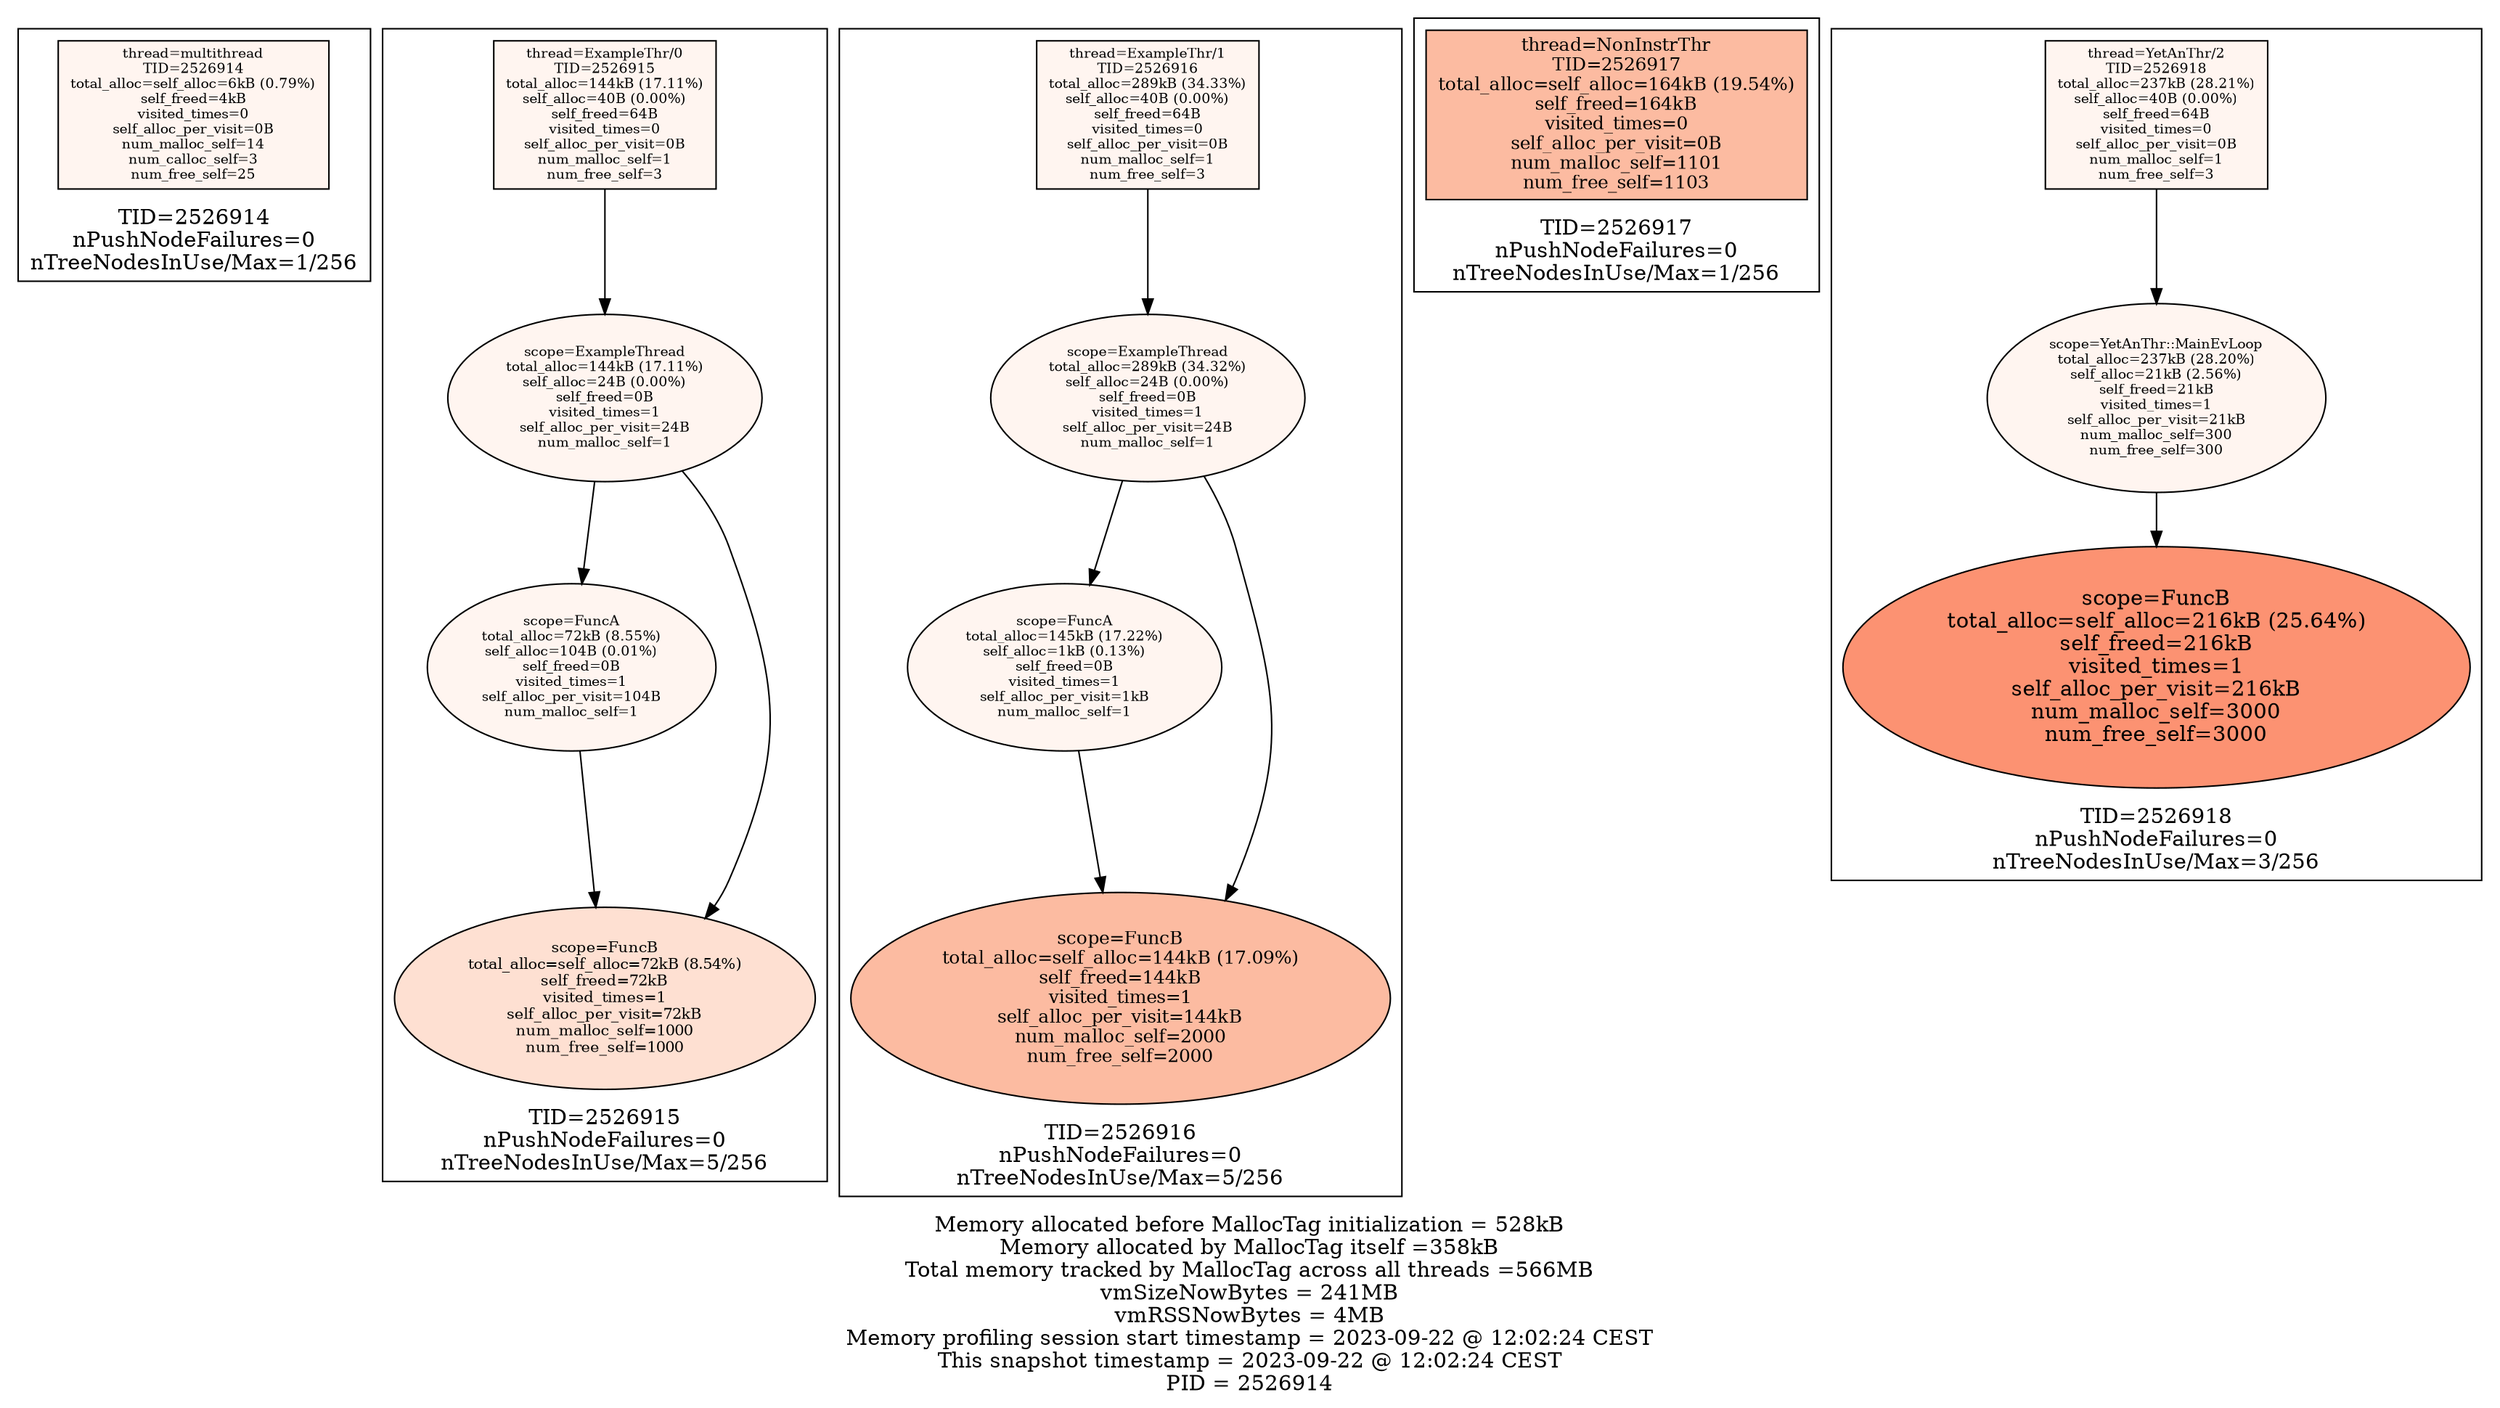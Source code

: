 digraph MallocTree {
 node [colorscheme=reds9 style=filled]
 subgraph cluster_TID2526914 {
  node [colorscheme=reds9 style=filled]
  labelloc="b"
  label="TID=2526914\nnPushNodeFailures=0\nnTreeNodesInUse/Max=1/256\n"
  "2526914_multithread" [label="thread=multithread\nTID=2526914\ntotal_alloc=self_alloc=6kB (0.79%)\nself_freed=4kB\nvisited_times=0\nself_alloc_per_visit=0B\nnum_malloc_self=14\nnum_calloc_self=3\nnum_free_self=25" shape=box fillcolor=1 fontsize=9]
 }

 subgraph cluster_TID2526915 {
  node [colorscheme=reds9 style=filled]
  labelloc="b"
  label="TID=2526915\nnPushNodeFailures=0\nnTreeNodesInUse/Max=5/256\n"
  "2526915_ExampleThr/0" [label="thread=ExampleThr/0\nTID=2526915\ntotal_alloc=144kB (17.11%)\nself_alloc=40B (0.00%)\nself_freed=64B\nvisited_times=0\nself_alloc_per_visit=0B\nnum_malloc_self=1\nnum_free_self=3" shape=box fillcolor=1 fontsize=9]
  "2526915_ExampleThr/0" -> "2526915_ExampleThread"
  "2526915_ExampleThread" [label="scope=ExampleThread\ntotal_alloc=144kB (17.11%)\nself_alloc=24B (0.00%)\nself_freed=0B\nvisited_times=1\nself_alloc_per_visit=24B\nnum_malloc_self=1" fillcolor=1 fontsize=9]
  "2526915_ExampleThread" -> "2526915_FuncA"
  "2526915_ExampleThread" -> "2526915_FuncB"
  "2526915_FuncA" [label="scope=FuncA\ntotal_alloc=72kB (8.55%)\nself_alloc=104B (0.01%)\nself_freed=0B\nvisited_times=1\nself_alloc_per_visit=104B\nnum_malloc_self=1" fillcolor=1 fontsize=9]
  "2526915_FuncA" -> "2526915_FuncB"
  "2526915_FuncB" [label="scope=FuncB\ntotal_alloc=self_alloc=72kB (8.54%)\nself_freed=72kB\nvisited_times=1\nself_alloc_per_visit=72kB\nnum_malloc_self=1000\nnum_free_self=1000" fillcolor=2 fontsize=10]
  "2526915_FuncB" [label="scope=FuncB\ntotal_alloc=self_alloc=72kB (8.54%)\nself_freed=72kB\nvisited_times=1\nself_alloc_per_visit=72kB\nnum_malloc_self=1000\nnum_free_self=1000" fillcolor=2 fontsize=10]
 }

 subgraph cluster_TID2526916 {
  node [colorscheme=reds9 style=filled]
  labelloc="b"
  label="TID=2526916\nnPushNodeFailures=0\nnTreeNodesInUse/Max=5/256\n"
  "2526916_ExampleThr/1" [label="thread=ExampleThr/1\nTID=2526916\ntotal_alloc=289kB (34.33%)\nself_alloc=40B (0.00%)\nself_freed=64B\nvisited_times=0\nself_alloc_per_visit=0B\nnum_malloc_self=1\nnum_free_self=3" shape=box fillcolor=1 fontsize=9]
  "2526916_ExampleThr/1" -> "2526916_ExampleThread"
  "2526916_ExampleThread" [label="scope=ExampleThread\ntotal_alloc=289kB (34.32%)\nself_alloc=24B (0.00%)\nself_freed=0B\nvisited_times=1\nself_alloc_per_visit=24B\nnum_malloc_self=1" fillcolor=1 fontsize=9]
  "2526916_ExampleThread" -> "2526916_FuncA"
  "2526916_ExampleThread" -> "2526916_FuncB"
  "2526916_FuncA" [label="scope=FuncA\ntotal_alloc=145kB (17.22%)\nself_alloc=1kB (0.13%)\nself_freed=0B\nvisited_times=1\nself_alloc_per_visit=1kB\nnum_malloc_self=1" fillcolor=1 fontsize=9]
  "2526916_FuncA" -> "2526916_FuncB"
  "2526916_FuncB" [label="scope=FuncB\ntotal_alloc=self_alloc=144kB (17.09%)\nself_freed=144kB\nvisited_times=1\nself_alloc_per_visit=144kB\nnum_malloc_self=2000\nnum_free_self=2000" fillcolor=3 fontsize=12]
  "2526916_FuncB" [label="scope=FuncB\ntotal_alloc=self_alloc=144kB (17.09%)\nself_freed=144kB\nvisited_times=1\nself_alloc_per_visit=144kB\nnum_malloc_self=2000\nnum_free_self=2000" fillcolor=3 fontsize=12]
 }

 subgraph cluster_TID2526917 {
  node [colorscheme=reds9 style=filled]
  labelloc="b"
  label="TID=2526917\nnPushNodeFailures=0\nnTreeNodesInUse/Max=1/256\n"
  "2526917_NonInstrThr" [label="thread=NonInstrThr\nTID=2526917\ntotal_alloc=self_alloc=164kB (19.54%)\nself_freed=164kB\nvisited_times=0\nself_alloc_per_visit=0B\nnum_malloc_self=1101\nnum_free_self=1103" shape=box fillcolor=3 fontsize=12]
 }

 subgraph cluster_TID2526918 {
  node [colorscheme=reds9 style=filled]
  labelloc="b"
  label="TID=2526918\nnPushNodeFailures=0\nnTreeNodesInUse/Max=3/256\n"
  "2526918_YetAnThr/2" [label="thread=YetAnThr/2\nTID=2526918\ntotal_alloc=237kB (28.21%)\nself_alloc=40B (0.00%)\nself_freed=64B\nvisited_times=0\nself_alloc_per_visit=0B\nnum_malloc_self=1\nnum_free_self=3" shape=box fillcolor=1 fontsize=9]
  "2526918_YetAnThr/2" -> "2526918_YetAnThr::MainEvLoop"
  "2526918_YetAnThr::MainEvLoop" [label="scope=YetAnThr::MainEvLoop\ntotal_alloc=237kB (28.20%)\nself_alloc=21kB (2.56%)\nself_freed=21kB\nvisited_times=1\nself_alloc_per_visit=21kB\nnum_malloc_self=300\nnum_free_self=300" fillcolor=1 fontsize=9]
  "2526918_YetAnThr::MainEvLoop" -> "2526918_FuncB"
  "2526918_FuncB" [label="scope=FuncB\ntotal_alloc=self_alloc=216kB (25.64%)\nself_freed=216kB\nvisited_times=1\nself_alloc_per_visit=216kB\nnum_malloc_self=3000\nnum_free_self=3000" fillcolor=4 fontsize=14]
 }

 labelloc="b"
 label="Memory allocated before MallocTag initialization = 528kB\nMemory allocated by MallocTag itself =358kB\nTotal memory tracked by MallocTag across all threads =566MB\nvmSizeNowBytes = 241MB\nvmRSSNowBytes = 4MB\nMemory profiling session start timestamp = 2023-09-22 @ 12:02:24 CEST\nThis snapshot timestamp = 2023-09-22 @ 12:02:24 CEST\nPID = 2526914\n"
}

